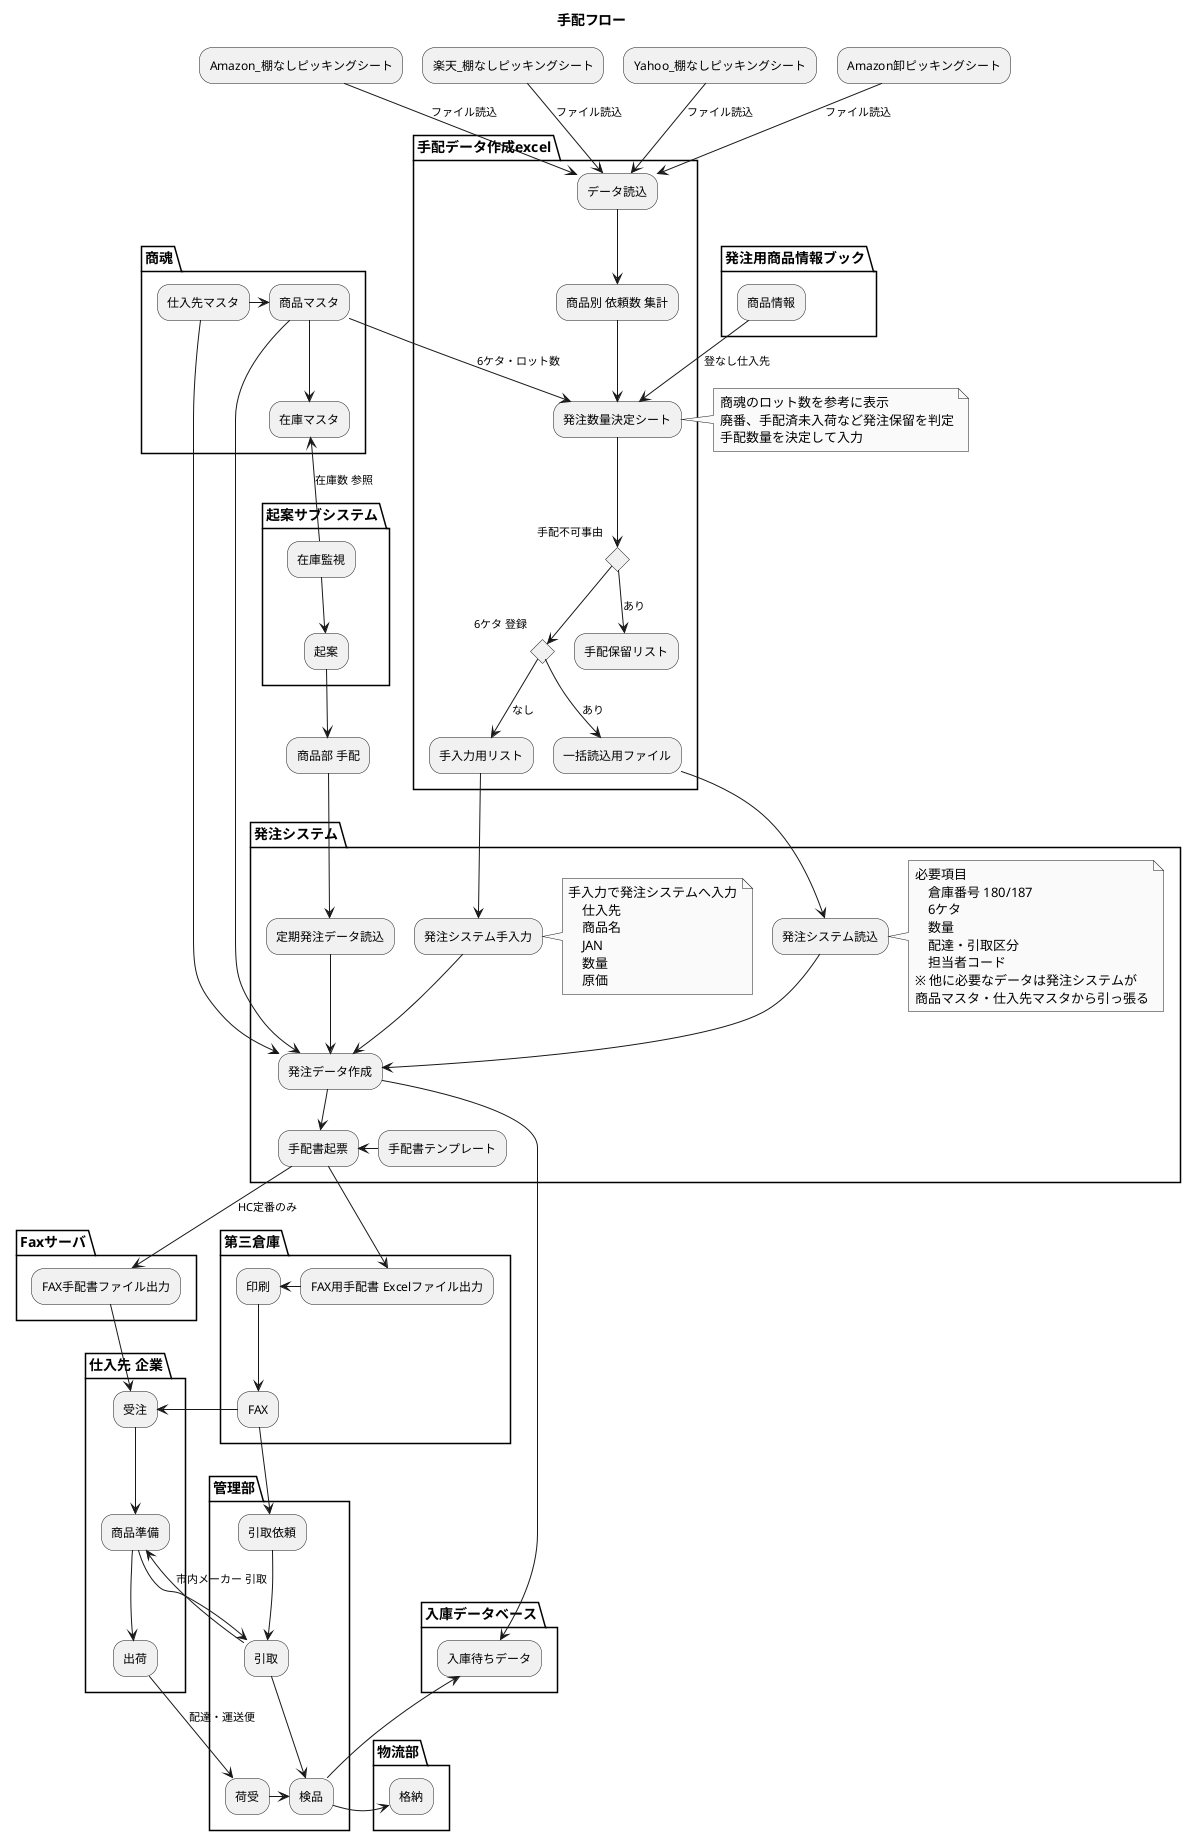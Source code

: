 @startuml build_purchase_data

title 手配フロー

skinparam monochrome true

partition 手配データ作成excel {
    "データ読込" --> "商品別 依頼数 集計"

    "商品別 依頼数 集計" --> "発注数量決定シート"

    if "手配不可事由"
            --> [あり]"手配保留リスト"
    else
            if "6ケタ 登録"
                --> [あり] "一括読込用ファイル"
            else
                --> [なし] "手入力用リスト"
        end if 
    end if
    
}

"Amazon_棚なしピッキングシート" --> [ファイル読込]"データ読込"
"楽天_棚なしピッキングシート" --> [ファイル読込]"データ読込"
"Yahoo_棚なしピッキングシート" --> [ファイル読込]"データ読込"
"Amazon卸ピッキングシート"--> [ファイル読込]"データ読込"

Partition "発注システム" {

    "一括読込用ファイル" -down-> "発注システム読込"
    note right
        必要項目
            倉庫番号 180/187
            6ケタ
            数量
            配達・引取区分
            担当者コード
        ※ 他に必要なデータは発注システムが
        商品マスタ・仕入先マスタから引っ張る
    end note

    "発注システム読込" -down-> "発注データ作成"
        
    "手入力用リスト" --> "発注システム手入力"
    note right
            手入力で発注システムへ入力
                仕入先
                商品名
                JAN
                数量
                原価
    end note


    "発注システム手入力" --> "発注データ作成"

    "定期発注データ読込" --> "発注データ作成"

    "発注データ作成" --> "手配書起票"
    "手配書テンプレート" -left-> "手配書起票"

}

partition 商魂 {

    "商品マスタ" --> "発注データ作成"
    "仕入先マスタ" --> "発注データ作成"
    商品マスタ --> 在庫マスタ
}


Partition "起案サブシステム" {
    "在庫監視" -up-> [在庫数 参照] "在庫マスタ" 
    "在庫監視" -->  "起案"
}

    "起案" --> "商品部 手配"
    --> 定期発注データ読込

"仕入先マスタ" -left-> "商品マスタ"
--> [6ケタ・ロット数]"発注数量決定シート"

note Left
     商魂のロット数を参考に表示
     廃番、手配済未入荷など発注保留を判定
     手配数量を決定して入力
end note

partition 発注用商品情報ブック {
    
    "商品情報" -down-> [登なし仕入先]"発注数量決定シート" 
}

Partition "入庫データベース" {
    発注データ作成 --> 入庫待ちデータ
}

Partition "Faxサーバ" {

    "手配書起票" --> [HC定番のみ]"FAX手配書ファイル出力"
}

Partition "仕入先 企業" {

    "FAX手配書ファイル出力" -->  "受注"
    '"手配書起票" --> [EDIでデータ発注]"受注"'
    --> 商品準備
    --> 出荷
}

Partition "第三倉庫" {
    手配書起票 --> FAX用手配書 Excelファイル出力
    -left-> 印刷
    -down-> FAX
    -left-> 受注
}

Partition "管理部" {
    FAX --> 引取依頼
    --> 引取
    -left-> [市内メーカー 引取]商品準備
    -right-> 引取
    引取 --> 検品
    出荷 --> [配達・運送便]荷受
}

-> 検品
検品 -up-> 入庫待ちデータ

Partition "物流部" {

    検品 -> 格納

}

@enduml